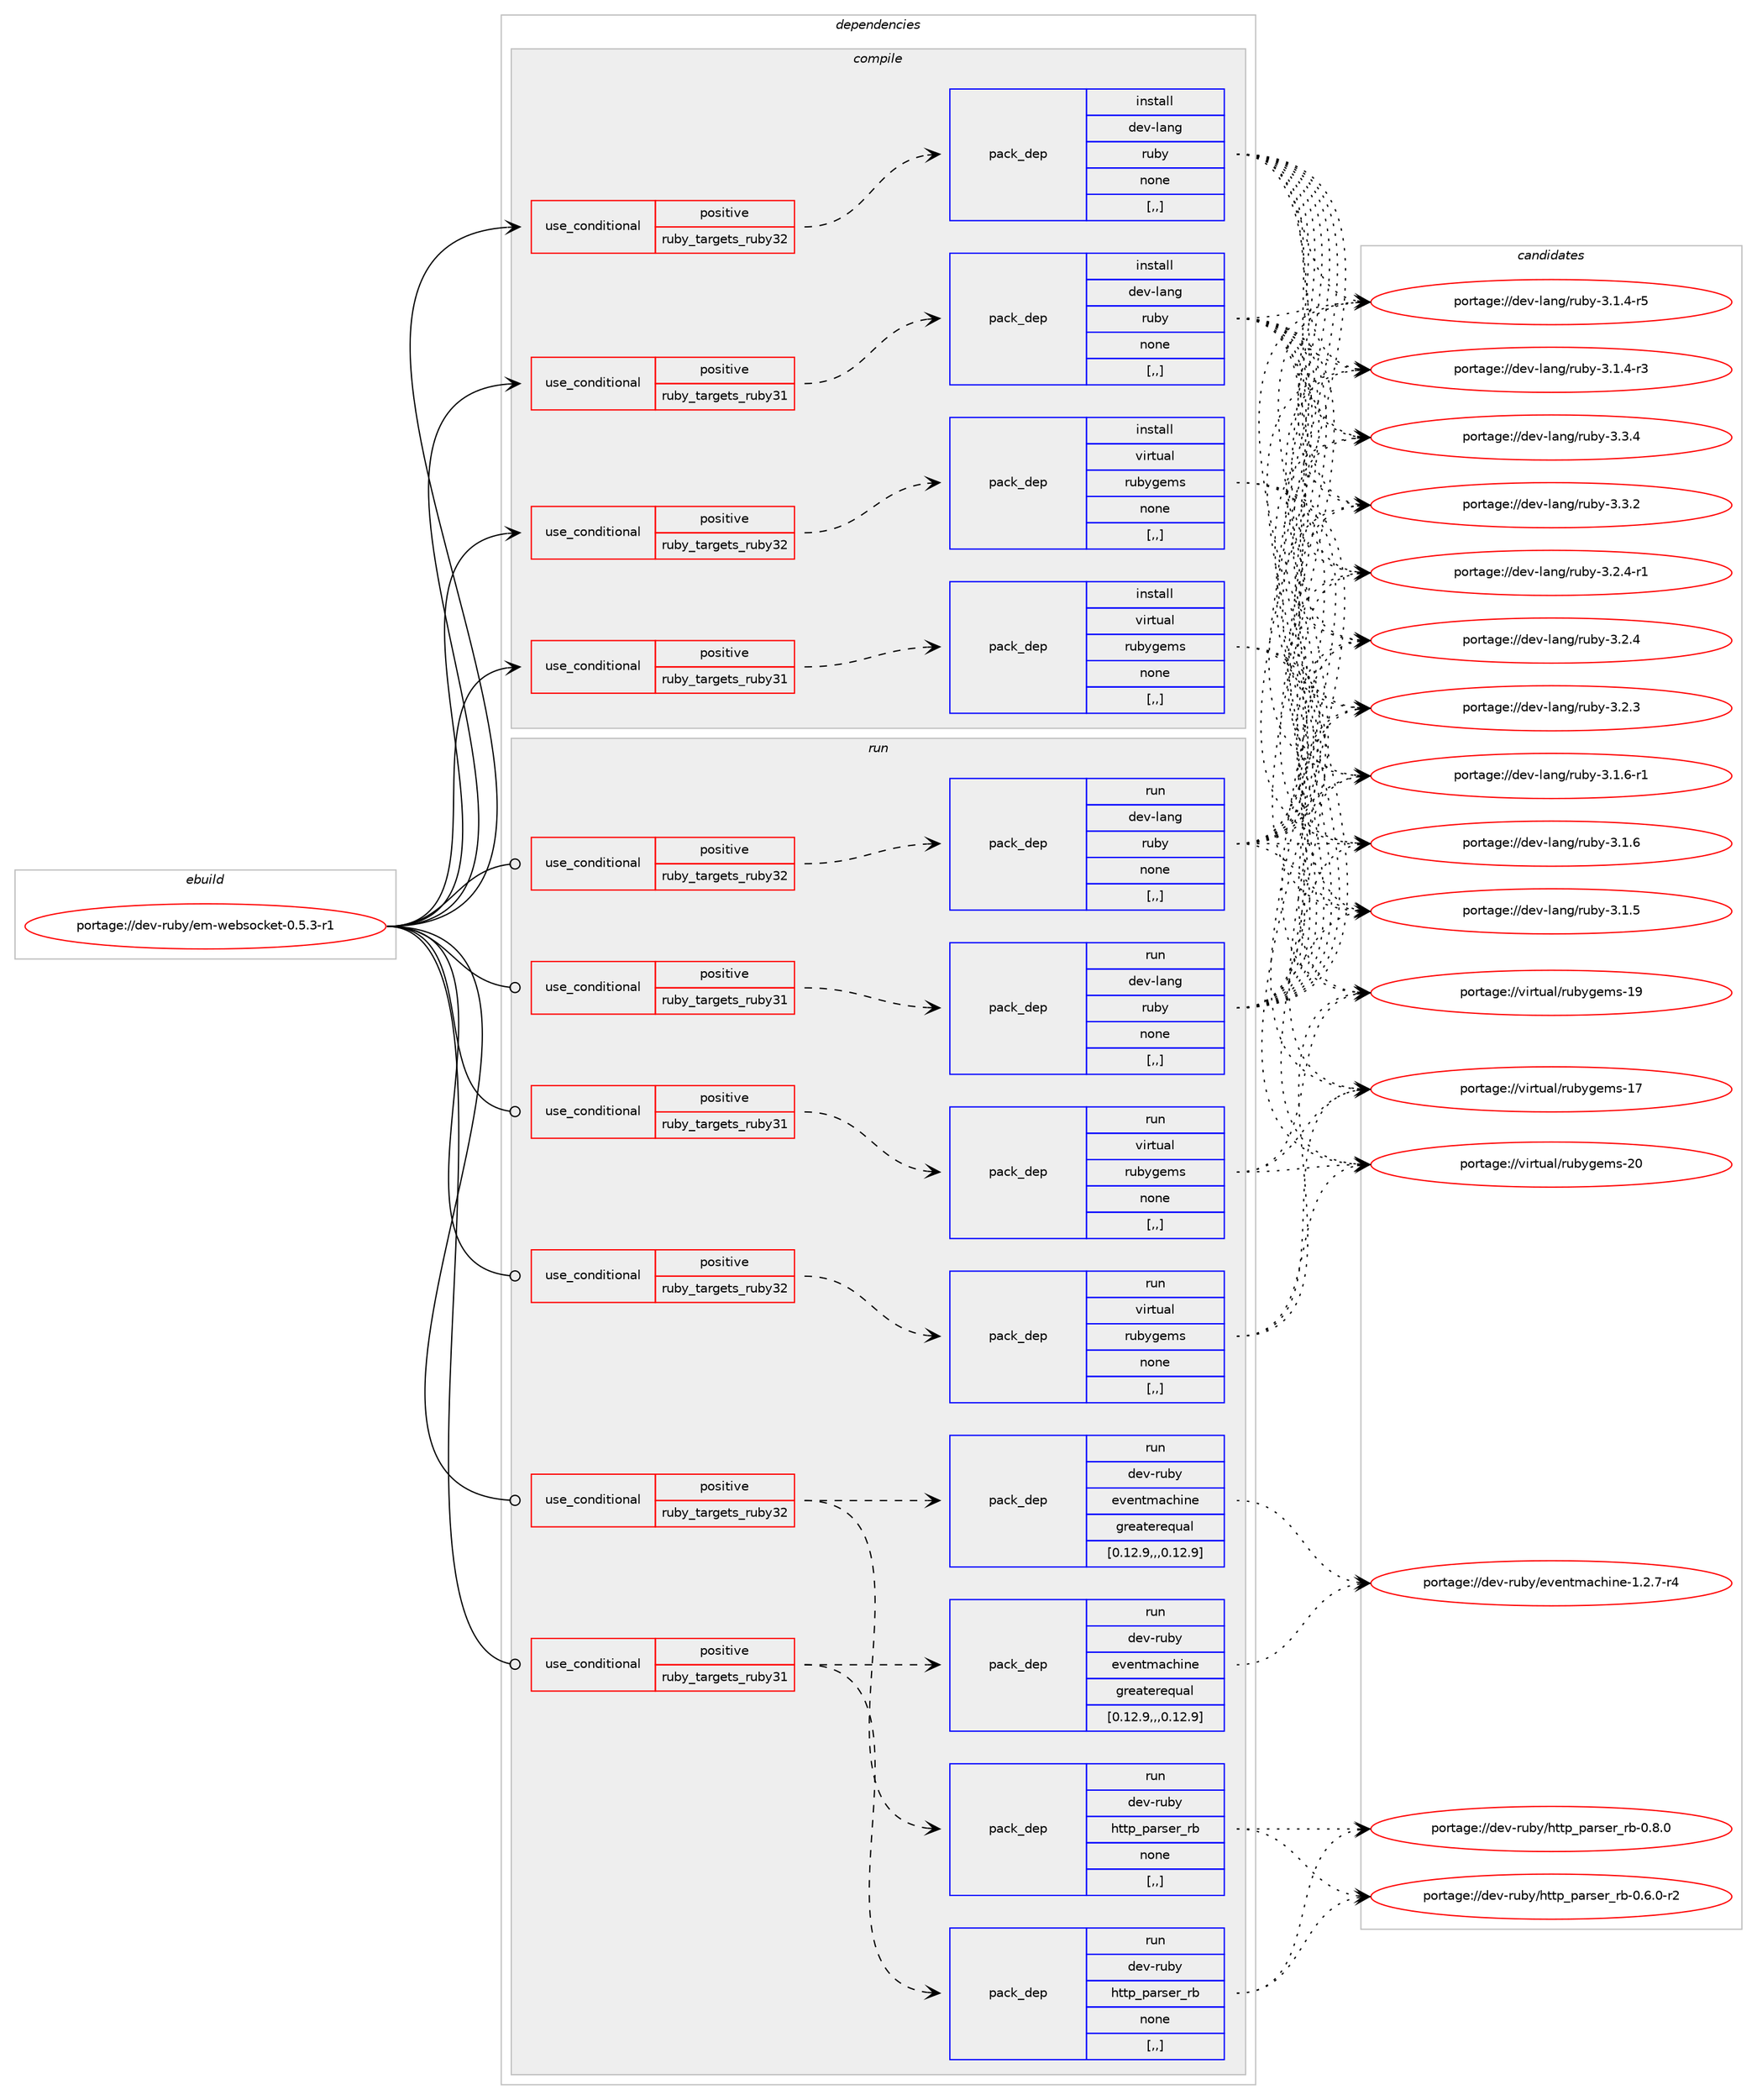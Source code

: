 digraph prolog {

# *************
# Graph options
# *************

newrank=true;
concentrate=true;
compound=true;
graph [rankdir=LR,fontname=Helvetica,fontsize=10,ranksep=1.5];#, ranksep=2.5, nodesep=0.2];
edge  [arrowhead=vee];
node  [fontname=Helvetica,fontsize=10];

# **********
# The ebuild
# **********

subgraph cluster_leftcol {
color=gray;
label=<<i>ebuild</i>>;
id [label="portage://dev-ruby/em-websocket-0.5.3-r1", color=red, width=4, href="../dev-ruby/em-websocket-0.5.3-r1.svg"];
}

# ****************
# The dependencies
# ****************

subgraph cluster_midcol {
color=gray;
label=<<i>dependencies</i>>;
subgraph cluster_compile {
fillcolor="#eeeeee";
style=filled;
label=<<i>compile</i>>;
subgraph cond47057 {
dependency182137 [label=<<TABLE BORDER="0" CELLBORDER="1" CELLSPACING="0" CELLPADDING="4"><TR><TD ROWSPAN="3" CELLPADDING="10">use_conditional</TD></TR><TR><TD>positive</TD></TR><TR><TD>ruby_targets_ruby31</TD></TR></TABLE>>, shape=none, color=red];
subgraph pack133767 {
dependency182138 [label=<<TABLE BORDER="0" CELLBORDER="1" CELLSPACING="0" CELLPADDING="4" WIDTH="220"><TR><TD ROWSPAN="6" CELLPADDING="30">pack_dep</TD></TR><TR><TD WIDTH="110">install</TD></TR><TR><TD>dev-lang</TD></TR><TR><TD>ruby</TD></TR><TR><TD>none</TD></TR><TR><TD>[,,]</TD></TR></TABLE>>, shape=none, color=blue];
}
dependency182137:e -> dependency182138:w [weight=20,style="dashed",arrowhead="vee"];
}
id:e -> dependency182137:w [weight=20,style="solid",arrowhead="vee"];
subgraph cond47058 {
dependency182139 [label=<<TABLE BORDER="0" CELLBORDER="1" CELLSPACING="0" CELLPADDING="4"><TR><TD ROWSPAN="3" CELLPADDING="10">use_conditional</TD></TR><TR><TD>positive</TD></TR><TR><TD>ruby_targets_ruby31</TD></TR></TABLE>>, shape=none, color=red];
subgraph pack133768 {
dependency182140 [label=<<TABLE BORDER="0" CELLBORDER="1" CELLSPACING="0" CELLPADDING="4" WIDTH="220"><TR><TD ROWSPAN="6" CELLPADDING="30">pack_dep</TD></TR><TR><TD WIDTH="110">install</TD></TR><TR><TD>virtual</TD></TR><TR><TD>rubygems</TD></TR><TR><TD>none</TD></TR><TR><TD>[,,]</TD></TR></TABLE>>, shape=none, color=blue];
}
dependency182139:e -> dependency182140:w [weight=20,style="dashed",arrowhead="vee"];
}
id:e -> dependency182139:w [weight=20,style="solid",arrowhead="vee"];
subgraph cond47059 {
dependency182141 [label=<<TABLE BORDER="0" CELLBORDER="1" CELLSPACING="0" CELLPADDING="4"><TR><TD ROWSPAN="3" CELLPADDING="10">use_conditional</TD></TR><TR><TD>positive</TD></TR><TR><TD>ruby_targets_ruby32</TD></TR></TABLE>>, shape=none, color=red];
subgraph pack133769 {
dependency182142 [label=<<TABLE BORDER="0" CELLBORDER="1" CELLSPACING="0" CELLPADDING="4" WIDTH="220"><TR><TD ROWSPAN="6" CELLPADDING="30">pack_dep</TD></TR><TR><TD WIDTH="110">install</TD></TR><TR><TD>dev-lang</TD></TR><TR><TD>ruby</TD></TR><TR><TD>none</TD></TR><TR><TD>[,,]</TD></TR></TABLE>>, shape=none, color=blue];
}
dependency182141:e -> dependency182142:w [weight=20,style="dashed",arrowhead="vee"];
}
id:e -> dependency182141:w [weight=20,style="solid",arrowhead="vee"];
subgraph cond47060 {
dependency182143 [label=<<TABLE BORDER="0" CELLBORDER="1" CELLSPACING="0" CELLPADDING="4"><TR><TD ROWSPAN="3" CELLPADDING="10">use_conditional</TD></TR><TR><TD>positive</TD></TR><TR><TD>ruby_targets_ruby32</TD></TR></TABLE>>, shape=none, color=red];
subgraph pack133770 {
dependency182144 [label=<<TABLE BORDER="0" CELLBORDER="1" CELLSPACING="0" CELLPADDING="4" WIDTH="220"><TR><TD ROWSPAN="6" CELLPADDING="30">pack_dep</TD></TR><TR><TD WIDTH="110">install</TD></TR><TR><TD>virtual</TD></TR><TR><TD>rubygems</TD></TR><TR><TD>none</TD></TR><TR><TD>[,,]</TD></TR></TABLE>>, shape=none, color=blue];
}
dependency182143:e -> dependency182144:w [weight=20,style="dashed",arrowhead="vee"];
}
id:e -> dependency182143:w [weight=20,style="solid",arrowhead="vee"];
}
subgraph cluster_compileandrun {
fillcolor="#eeeeee";
style=filled;
label=<<i>compile and run</i>>;
}
subgraph cluster_run {
fillcolor="#eeeeee";
style=filled;
label=<<i>run</i>>;
subgraph cond47061 {
dependency182145 [label=<<TABLE BORDER="0" CELLBORDER="1" CELLSPACING="0" CELLPADDING="4"><TR><TD ROWSPAN="3" CELLPADDING="10">use_conditional</TD></TR><TR><TD>positive</TD></TR><TR><TD>ruby_targets_ruby31</TD></TR></TABLE>>, shape=none, color=red];
subgraph pack133771 {
dependency182146 [label=<<TABLE BORDER="0" CELLBORDER="1" CELLSPACING="0" CELLPADDING="4" WIDTH="220"><TR><TD ROWSPAN="6" CELLPADDING="30">pack_dep</TD></TR><TR><TD WIDTH="110">run</TD></TR><TR><TD>dev-lang</TD></TR><TR><TD>ruby</TD></TR><TR><TD>none</TD></TR><TR><TD>[,,]</TD></TR></TABLE>>, shape=none, color=blue];
}
dependency182145:e -> dependency182146:w [weight=20,style="dashed",arrowhead="vee"];
}
id:e -> dependency182145:w [weight=20,style="solid",arrowhead="odot"];
subgraph cond47062 {
dependency182147 [label=<<TABLE BORDER="0" CELLBORDER="1" CELLSPACING="0" CELLPADDING="4"><TR><TD ROWSPAN="3" CELLPADDING="10">use_conditional</TD></TR><TR><TD>positive</TD></TR><TR><TD>ruby_targets_ruby31</TD></TR></TABLE>>, shape=none, color=red];
subgraph pack133772 {
dependency182148 [label=<<TABLE BORDER="0" CELLBORDER="1" CELLSPACING="0" CELLPADDING="4" WIDTH="220"><TR><TD ROWSPAN="6" CELLPADDING="30">pack_dep</TD></TR><TR><TD WIDTH="110">run</TD></TR><TR><TD>dev-ruby</TD></TR><TR><TD>eventmachine</TD></TR><TR><TD>greaterequal</TD></TR><TR><TD>[0.12.9,,,0.12.9]</TD></TR></TABLE>>, shape=none, color=blue];
}
dependency182147:e -> dependency182148:w [weight=20,style="dashed",arrowhead="vee"];
subgraph pack133773 {
dependency182149 [label=<<TABLE BORDER="0" CELLBORDER="1" CELLSPACING="0" CELLPADDING="4" WIDTH="220"><TR><TD ROWSPAN="6" CELLPADDING="30">pack_dep</TD></TR><TR><TD WIDTH="110">run</TD></TR><TR><TD>dev-ruby</TD></TR><TR><TD>http_parser_rb</TD></TR><TR><TD>none</TD></TR><TR><TD>[,,]</TD></TR></TABLE>>, shape=none, color=blue];
}
dependency182147:e -> dependency182149:w [weight=20,style="dashed",arrowhead="vee"];
}
id:e -> dependency182147:w [weight=20,style="solid",arrowhead="odot"];
subgraph cond47063 {
dependency182150 [label=<<TABLE BORDER="0" CELLBORDER="1" CELLSPACING="0" CELLPADDING="4"><TR><TD ROWSPAN="3" CELLPADDING="10">use_conditional</TD></TR><TR><TD>positive</TD></TR><TR><TD>ruby_targets_ruby31</TD></TR></TABLE>>, shape=none, color=red];
subgraph pack133774 {
dependency182151 [label=<<TABLE BORDER="0" CELLBORDER="1" CELLSPACING="0" CELLPADDING="4" WIDTH="220"><TR><TD ROWSPAN="6" CELLPADDING="30">pack_dep</TD></TR><TR><TD WIDTH="110">run</TD></TR><TR><TD>virtual</TD></TR><TR><TD>rubygems</TD></TR><TR><TD>none</TD></TR><TR><TD>[,,]</TD></TR></TABLE>>, shape=none, color=blue];
}
dependency182150:e -> dependency182151:w [weight=20,style="dashed",arrowhead="vee"];
}
id:e -> dependency182150:w [weight=20,style="solid",arrowhead="odot"];
subgraph cond47064 {
dependency182152 [label=<<TABLE BORDER="0" CELLBORDER="1" CELLSPACING="0" CELLPADDING="4"><TR><TD ROWSPAN="3" CELLPADDING="10">use_conditional</TD></TR><TR><TD>positive</TD></TR><TR><TD>ruby_targets_ruby32</TD></TR></TABLE>>, shape=none, color=red];
subgraph pack133775 {
dependency182153 [label=<<TABLE BORDER="0" CELLBORDER="1" CELLSPACING="0" CELLPADDING="4" WIDTH="220"><TR><TD ROWSPAN="6" CELLPADDING="30">pack_dep</TD></TR><TR><TD WIDTH="110">run</TD></TR><TR><TD>dev-lang</TD></TR><TR><TD>ruby</TD></TR><TR><TD>none</TD></TR><TR><TD>[,,]</TD></TR></TABLE>>, shape=none, color=blue];
}
dependency182152:e -> dependency182153:w [weight=20,style="dashed",arrowhead="vee"];
}
id:e -> dependency182152:w [weight=20,style="solid",arrowhead="odot"];
subgraph cond47065 {
dependency182154 [label=<<TABLE BORDER="0" CELLBORDER="1" CELLSPACING="0" CELLPADDING="4"><TR><TD ROWSPAN="3" CELLPADDING="10">use_conditional</TD></TR><TR><TD>positive</TD></TR><TR><TD>ruby_targets_ruby32</TD></TR></TABLE>>, shape=none, color=red];
subgraph pack133776 {
dependency182155 [label=<<TABLE BORDER="0" CELLBORDER="1" CELLSPACING="0" CELLPADDING="4" WIDTH="220"><TR><TD ROWSPAN="6" CELLPADDING="30">pack_dep</TD></TR><TR><TD WIDTH="110">run</TD></TR><TR><TD>dev-ruby</TD></TR><TR><TD>eventmachine</TD></TR><TR><TD>greaterequal</TD></TR><TR><TD>[0.12.9,,,0.12.9]</TD></TR></TABLE>>, shape=none, color=blue];
}
dependency182154:e -> dependency182155:w [weight=20,style="dashed",arrowhead="vee"];
subgraph pack133777 {
dependency182156 [label=<<TABLE BORDER="0" CELLBORDER="1" CELLSPACING="0" CELLPADDING="4" WIDTH="220"><TR><TD ROWSPAN="6" CELLPADDING="30">pack_dep</TD></TR><TR><TD WIDTH="110">run</TD></TR><TR><TD>dev-ruby</TD></TR><TR><TD>http_parser_rb</TD></TR><TR><TD>none</TD></TR><TR><TD>[,,]</TD></TR></TABLE>>, shape=none, color=blue];
}
dependency182154:e -> dependency182156:w [weight=20,style="dashed",arrowhead="vee"];
}
id:e -> dependency182154:w [weight=20,style="solid",arrowhead="odot"];
subgraph cond47066 {
dependency182157 [label=<<TABLE BORDER="0" CELLBORDER="1" CELLSPACING="0" CELLPADDING="4"><TR><TD ROWSPAN="3" CELLPADDING="10">use_conditional</TD></TR><TR><TD>positive</TD></TR><TR><TD>ruby_targets_ruby32</TD></TR></TABLE>>, shape=none, color=red];
subgraph pack133778 {
dependency182158 [label=<<TABLE BORDER="0" CELLBORDER="1" CELLSPACING="0" CELLPADDING="4" WIDTH="220"><TR><TD ROWSPAN="6" CELLPADDING="30">pack_dep</TD></TR><TR><TD WIDTH="110">run</TD></TR><TR><TD>virtual</TD></TR><TR><TD>rubygems</TD></TR><TR><TD>none</TD></TR><TR><TD>[,,]</TD></TR></TABLE>>, shape=none, color=blue];
}
dependency182157:e -> dependency182158:w [weight=20,style="dashed",arrowhead="vee"];
}
id:e -> dependency182157:w [weight=20,style="solid",arrowhead="odot"];
}
}

# **************
# The candidates
# **************

subgraph cluster_choices {
rank=same;
color=gray;
label=<<i>candidates</i>>;

subgraph choice133767 {
color=black;
nodesep=1;
choice10010111845108971101034711411798121455146514652 [label="portage://dev-lang/ruby-3.3.4", color=red, width=4,href="../dev-lang/ruby-3.3.4.svg"];
choice10010111845108971101034711411798121455146514650 [label="portage://dev-lang/ruby-3.3.2", color=red, width=4,href="../dev-lang/ruby-3.3.2.svg"];
choice100101118451089711010347114117981214551465046524511449 [label="portage://dev-lang/ruby-3.2.4-r1", color=red, width=4,href="../dev-lang/ruby-3.2.4-r1.svg"];
choice10010111845108971101034711411798121455146504652 [label="portage://dev-lang/ruby-3.2.4", color=red, width=4,href="../dev-lang/ruby-3.2.4.svg"];
choice10010111845108971101034711411798121455146504651 [label="portage://dev-lang/ruby-3.2.3", color=red, width=4,href="../dev-lang/ruby-3.2.3.svg"];
choice100101118451089711010347114117981214551464946544511449 [label="portage://dev-lang/ruby-3.1.6-r1", color=red, width=4,href="../dev-lang/ruby-3.1.6-r1.svg"];
choice10010111845108971101034711411798121455146494654 [label="portage://dev-lang/ruby-3.1.6", color=red, width=4,href="../dev-lang/ruby-3.1.6.svg"];
choice10010111845108971101034711411798121455146494653 [label="portage://dev-lang/ruby-3.1.5", color=red, width=4,href="../dev-lang/ruby-3.1.5.svg"];
choice100101118451089711010347114117981214551464946524511453 [label="portage://dev-lang/ruby-3.1.4-r5", color=red, width=4,href="../dev-lang/ruby-3.1.4-r5.svg"];
choice100101118451089711010347114117981214551464946524511451 [label="portage://dev-lang/ruby-3.1.4-r3", color=red, width=4,href="../dev-lang/ruby-3.1.4-r3.svg"];
dependency182138:e -> choice10010111845108971101034711411798121455146514652:w [style=dotted,weight="100"];
dependency182138:e -> choice10010111845108971101034711411798121455146514650:w [style=dotted,weight="100"];
dependency182138:e -> choice100101118451089711010347114117981214551465046524511449:w [style=dotted,weight="100"];
dependency182138:e -> choice10010111845108971101034711411798121455146504652:w [style=dotted,weight="100"];
dependency182138:e -> choice10010111845108971101034711411798121455146504651:w [style=dotted,weight="100"];
dependency182138:e -> choice100101118451089711010347114117981214551464946544511449:w [style=dotted,weight="100"];
dependency182138:e -> choice10010111845108971101034711411798121455146494654:w [style=dotted,weight="100"];
dependency182138:e -> choice10010111845108971101034711411798121455146494653:w [style=dotted,weight="100"];
dependency182138:e -> choice100101118451089711010347114117981214551464946524511453:w [style=dotted,weight="100"];
dependency182138:e -> choice100101118451089711010347114117981214551464946524511451:w [style=dotted,weight="100"];
}
subgraph choice133768 {
color=black;
nodesep=1;
choice118105114116117971084711411798121103101109115455048 [label="portage://virtual/rubygems-20", color=red, width=4,href="../virtual/rubygems-20.svg"];
choice118105114116117971084711411798121103101109115454957 [label="portage://virtual/rubygems-19", color=red, width=4,href="../virtual/rubygems-19.svg"];
choice118105114116117971084711411798121103101109115454955 [label="portage://virtual/rubygems-17", color=red, width=4,href="../virtual/rubygems-17.svg"];
dependency182140:e -> choice118105114116117971084711411798121103101109115455048:w [style=dotted,weight="100"];
dependency182140:e -> choice118105114116117971084711411798121103101109115454957:w [style=dotted,weight="100"];
dependency182140:e -> choice118105114116117971084711411798121103101109115454955:w [style=dotted,weight="100"];
}
subgraph choice133769 {
color=black;
nodesep=1;
choice10010111845108971101034711411798121455146514652 [label="portage://dev-lang/ruby-3.3.4", color=red, width=4,href="../dev-lang/ruby-3.3.4.svg"];
choice10010111845108971101034711411798121455146514650 [label="portage://dev-lang/ruby-3.3.2", color=red, width=4,href="../dev-lang/ruby-3.3.2.svg"];
choice100101118451089711010347114117981214551465046524511449 [label="portage://dev-lang/ruby-3.2.4-r1", color=red, width=4,href="../dev-lang/ruby-3.2.4-r1.svg"];
choice10010111845108971101034711411798121455146504652 [label="portage://dev-lang/ruby-3.2.4", color=red, width=4,href="../dev-lang/ruby-3.2.4.svg"];
choice10010111845108971101034711411798121455146504651 [label="portage://dev-lang/ruby-3.2.3", color=red, width=4,href="../dev-lang/ruby-3.2.3.svg"];
choice100101118451089711010347114117981214551464946544511449 [label="portage://dev-lang/ruby-3.1.6-r1", color=red, width=4,href="../dev-lang/ruby-3.1.6-r1.svg"];
choice10010111845108971101034711411798121455146494654 [label="portage://dev-lang/ruby-3.1.6", color=red, width=4,href="../dev-lang/ruby-3.1.6.svg"];
choice10010111845108971101034711411798121455146494653 [label="portage://dev-lang/ruby-3.1.5", color=red, width=4,href="../dev-lang/ruby-3.1.5.svg"];
choice100101118451089711010347114117981214551464946524511453 [label="portage://dev-lang/ruby-3.1.4-r5", color=red, width=4,href="../dev-lang/ruby-3.1.4-r5.svg"];
choice100101118451089711010347114117981214551464946524511451 [label="portage://dev-lang/ruby-3.1.4-r3", color=red, width=4,href="../dev-lang/ruby-3.1.4-r3.svg"];
dependency182142:e -> choice10010111845108971101034711411798121455146514652:w [style=dotted,weight="100"];
dependency182142:e -> choice10010111845108971101034711411798121455146514650:w [style=dotted,weight="100"];
dependency182142:e -> choice100101118451089711010347114117981214551465046524511449:w [style=dotted,weight="100"];
dependency182142:e -> choice10010111845108971101034711411798121455146504652:w [style=dotted,weight="100"];
dependency182142:e -> choice10010111845108971101034711411798121455146504651:w [style=dotted,weight="100"];
dependency182142:e -> choice100101118451089711010347114117981214551464946544511449:w [style=dotted,weight="100"];
dependency182142:e -> choice10010111845108971101034711411798121455146494654:w [style=dotted,weight="100"];
dependency182142:e -> choice10010111845108971101034711411798121455146494653:w [style=dotted,weight="100"];
dependency182142:e -> choice100101118451089711010347114117981214551464946524511453:w [style=dotted,weight="100"];
dependency182142:e -> choice100101118451089711010347114117981214551464946524511451:w [style=dotted,weight="100"];
}
subgraph choice133770 {
color=black;
nodesep=1;
choice118105114116117971084711411798121103101109115455048 [label="portage://virtual/rubygems-20", color=red, width=4,href="../virtual/rubygems-20.svg"];
choice118105114116117971084711411798121103101109115454957 [label="portage://virtual/rubygems-19", color=red, width=4,href="../virtual/rubygems-19.svg"];
choice118105114116117971084711411798121103101109115454955 [label="portage://virtual/rubygems-17", color=red, width=4,href="../virtual/rubygems-17.svg"];
dependency182144:e -> choice118105114116117971084711411798121103101109115455048:w [style=dotted,weight="100"];
dependency182144:e -> choice118105114116117971084711411798121103101109115454957:w [style=dotted,weight="100"];
dependency182144:e -> choice118105114116117971084711411798121103101109115454955:w [style=dotted,weight="100"];
}
subgraph choice133771 {
color=black;
nodesep=1;
choice10010111845108971101034711411798121455146514652 [label="portage://dev-lang/ruby-3.3.4", color=red, width=4,href="../dev-lang/ruby-3.3.4.svg"];
choice10010111845108971101034711411798121455146514650 [label="portage://dev-lang/ruby-3.3.2", color=red, width=4,href="../dev-lang/ruby-3.3.2.svg"];
choice100101118451089711010347114117981214551465046524511449 [label="portage://dev-lang/ruby-3.2.4-r1", color=red, width=4,href="../dev-lang/ruby-3.2.4-r1.svg"];
choice10010111845108971101034711411798121455146504652 [label="portage://dev-lang/ruby-3.2.4", color=red, width=4,href="../dev-lang/ruby-3.2.4.svg"];
choice10010111845108971101034711411798121455146504651 [label="portage://dev-lang/ruby-3.2.3", color=red, width=4,href="../dev-lang/ruby-3.2.3.svg"];
choice100101118451089711010347114117981214551464946544511449 [label="portage://dev-lang/ruby-3.1.6-r1", color=red, width=4,href="../dev-lang/ruby-3.1.6-r1.svg"];
choice10010111845108971101034711411798121455146494654 [label="portage://dev-lang/ruby-3.1.6", color=red, width=4,href="../dev-lang/ruby-3.1.6.svg"];
choice10010111845108971101034711411798121455146494653 [label="portage://dev-lang/ruby-3.1.5", color=red, width=4,href="../dev-lang/ruby-3.1.5.svg"];
choice100101118451089711010347114117981214551464946524511453 [label="portage://dev-lang/ruby-3.1.4-r5", color=red, width=4,href="../dev-lang/ruby-3.1.4-r5.svg"];
choice100101118451089711010347114117981214551464946524511451 [label="portage://dev-lang/ruby-3.1.4-r3", color=red, width=4,href="../dev-lang/ruby-3.1.4-r3.svg"];
dependency182146:e -> choice10010111845108971101034711411798121455146514652:w [style=dotted,weight="100"];
dependency182146:e -> choice10010111845108971101034711411798121455146514650:w [style=dotted,weight="100"];
dependency182146:e -> choice100101118451089711010347114117981214551465046524511449:w [style=dotted,weight="100"];
dependency182146:e -> choice10010111845108971101034711411798121455146504652:w [style=dotted,weight="100"];
dependency182146:e -> choice10010111845108971101034711411798121455146504651:w [style=dotted,weight="100"];
dependency182146:e -> choice100101118451089711010347114117981214551464946544511449:w [style=dotted,weight="100"];
dependency182146:e -> choice10010111845108971101034711411798121455146494654:w [style=dotted,weight="100"];
dependency182146:e -> choice10010111845108971101034711411798121455146494653:w [style=dotted,weight="100"];
dependency182146:e -> choice100101118451089711010347114117981214551464946524511453:w [style=dotted,weight="100"];
dependency182146:e -> choice100101118451089711010347114117981214551464946524511451:w [style=dotted,weight="100"];
}
subgraph choice133772 {
color=black;
nodesep=1;
choice10010111845114117981214710111810111011610997991041051101014549465046554511452 [label="portage://dev-ruby/eventmachine-1.2.7-r4", color=red, width=4,href="../dev-ruby/eventmachine-1.2.7-r4.svg"];
dependency182148:e -> choice10010111845114117981214710111810111011610997991041051101014549465046554511452:w [style=dotted,weight="100"];
}
subgraph choice133773 {
color=black;
nodesep=1;
choice10010111845114117981214710411611611295112971141151011149511498454846564648 [label="portage://dev-ruby/http_parser_rb-0.8.0", color=red, width=4,href="../dev-ruby/http_parser_rb-0.8.0.svg"];
choice100101118451141179812147104116116112951129711411510111495114984548465446484511450 [label="portage://dev-ruby/http_parser_rb-0.6.0-r2", color=red, width=4,href="../dev-ruby/http_parser_rb-0.6.0-r2.svg"];
dependency182149:e -> choice10010111845114117981214710411611611295112971141151011149511498454846564648:w [style=dotted,weight="100"];
dependency182149:e -> choice100101118451141179812147104116116112951129711411510111495114984548465446484511450:w [style=dotted,weight="100"];
}
subgraph choice133774 {
color=black;
nodesep=1;
choice118105114116117971084711411798121103101109115455048 [label="portage://virtual/rubygems-20", color=red, width=4,href="../virtual/rubygems-20.svg"];
choice118105114116117971084711411798121103101109115454957 [label="portage://virtual/rubygems-19", color=red, width=4,href="../virtual/rubygems-19.svg"];
choice118105114116117971084711411798121103101109115454955 [label="portage://virtual/rubygems-17", color=red, width=4,href="../virtual/rubygems-17.svg"];
dependency182151:e -> choice118105114116117971084711411798121103101109115455048:w [style=dotted,weight="100"];
dependency182151:e -> choice118105114116117971084711411798121103101109115454957:w [style=dotted,weight="100"];
dependency182151:e -> choice118105114116117971084711411798121103101109115454955:w [style=dotted,weight="100"];
}
subgraph choice133775 {
color=black;
nodesep=1;
choice10010111845108971101034711411798121455146514652 [label="portage://dev-lang/ruby-3.3.4", color=red, width=4,href="../dev-lang/ruby-3.3.4.svg"];
choice10010111845108971101034711411798121455146514650 [label="portage://dev-lang/ruby-3.3.2", color=red, width=4,href="../dev-lang/ruby-3.3.2.svg"];
choice100101118451089711010347114117981214551465046524511449 [label="portage://dev-lang/ruby-3.2.4-r1", color=red, width=4,href="../dev-lang/ruby-3.2.4-r1.svg"];
choice10010111845108971101034711411798121455146504652 [label="portage://dev-lang/ruby-3.2.4", color=red, width=4,href="../dev-lang/ruby-3.2.4.svg"];
choice10010111845108971101034711411798121455146504651 [label="portage://dev-lang/ruby-3.2.3", color=red, width=4,href="../dev-lang/ruby-3.2.3.svg"];
choice100101118451089711010347114117981214551464946544511449 [label="portage://dev-lang/ruby-3.1.6-r1", color=red, width=4,href="../dev-lang/ruby-3.1.6-r1.svg"];
choice10010111845108971101034711411798121455146494654 [label="portage://dev-lang/ruby-3.1.6", color=red, width=4,href="../dev-lang/ruby-3.1.6.svg"];
choice10010111845108971101034711411798121455146494653 [label="portage://dev-lang/ruby-3.1.5", color=red, width=4,href="../dev-lang/ruby-3.1.5.svg"];
choice100101118451089711010347114117981214551464946524511453 [label="portage://dev-lang/ruby-3.1.4-r5", color=red, width=4,href="../dev-lang/ruby-3.1.4-r5.svg"];
choice100101118451089711010347114117981214551464946524511451 [label="portage://dev-lang/ruby-3.1.4-r3", color=red, width=4,href="../dev-lang/ruby-3.1.4-r3.svg"];
dependency182153:e -> choice10010111845108971101034711411798121455146514652:w [style=dotted,weight="100"];
dependency182153:e -> choice10010111845108971101034711411798121455146514650:w [style=dotted,weight="100"];
dependency182153:e -> choice100101118451089711010347114117981214551465046524511449:w [style=dotted,weight="100"];
dependency182153:e -> choice10010111845108971101034711411798121455146504652:w [style=dotted,weight="100"];
dependency182153:e -> choice10010111845108971101034711411798121455146504651:w [style=dotted,weight="100"];
dependency182153:e -> choice100101118451089711010347114117981214551464946544511449:w [style=dotted,weight="100"];
dependency182153:e -> choice10010111845108971101034711411798121455146494654:w [style=dotted,weight="100"];
dependency182153:e -> choice10010111845108971101034711411798121455146494653:w [style=dotted,weight="100"];
dependency182153:e -> choice100101118451089711010347114117981214551464946524511453:w [style=dotted,weight="100"];
dependency182153:e -> choice100101118451089711010347114117981214551464946524511451:w [style=dotted,weight="100"];
}
subgraph choice133776 {
color=black;
nodesep=1;
choice10010111845114117981214710111810111011610997991041051101014549465046554511452 [label="portage://dev-ruby/eventmachine-1.2.7-r4", color=red, width=4,href="../dev-ruby/eventmachine-1.2.7-r4.svg"];
dependency182155:e -> choice10010111845114117981214710111810111011610997991041051101014549465046554511452:w [style=dotted,weight="100"];
}
subgraph choice133777 {
color=black;
nodesep=1;
choice10010111845114117981214710411611611295112971141151011149511498454846564648 [label="portage://dev-ruby/http_parser_rb-0.8.0", color=red, width=4,href="../dev-ruby/http_parser_rb-0.8.0.svg"];
choice100101118451141179812147104116116112951129711411510111495114984548465446484511450 [label="portage://dev-ruby/http_parser_rb-0.6.0-r2", color=red, width=4,href="../dev-ruby/http_parser_rb-0.6.0-r2.svg"];
dependency182156:e -> choice10010111845114117981214710411611611295112971141151011149511498454846564648:w [style=dotted,weight="100"];
dependency182156:e -> choice100101118451141179812147104116116112951129711411510111495114984548465446484511450:w [style=dotted,weight="100"];
}
subgraph choice133778 {
color=black;
nodesep=1;
choice118105114116117971084711411798121103101109115455048 [label="portage://virtual/rubygems-20", color=red, width=4,href="../virtual/rubygems-20.svg"];
choice118105114116117971084711411798121103101109115454957 [label="portage://virtual/rubygems-19", color=red, width=4,href="../virtual/rubygems-19.svg"];
choice118105114116117971084711411798121103101109115454955 [label="portage://virtual/rubygems-17", color=red, width=4,href="../virtual/rubygems-17.svg"];
dependency182158:e -> choice118105114116117971084711411798121103101109115455048:w [style=dotted,weight="100"];
dependency182158:e -> choice118105114116117971084711411798121103101109115454957:w [style=dotted,weight="100"];
dependency182158:e -> choice118105114116117971084711411798121103101109115454955:w [style=dotted,weight="100"];
}
}

}
